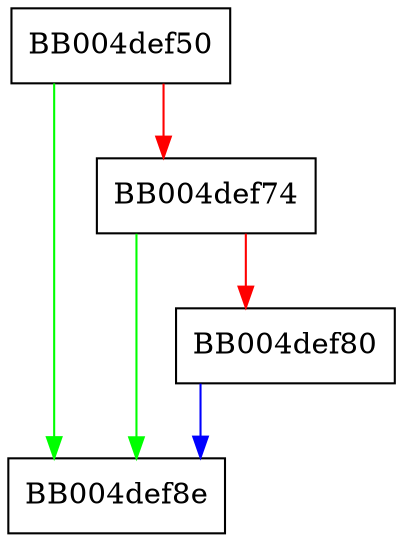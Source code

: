 digraph ossl_statem_set_hello_verify_done {
  node [shape="box"];
  graph [splines=ortho];
  BB004def50 -> BB004def8e [color="green"];
  BB004def50 -> BB004def74 [color="red"];
  BB004def74 -> BB004def8e [color="green"];
  BB004def74 -> BB004def80 [color="red"];
  BB004def80 -> BB004def8e [color="blue"];
}
